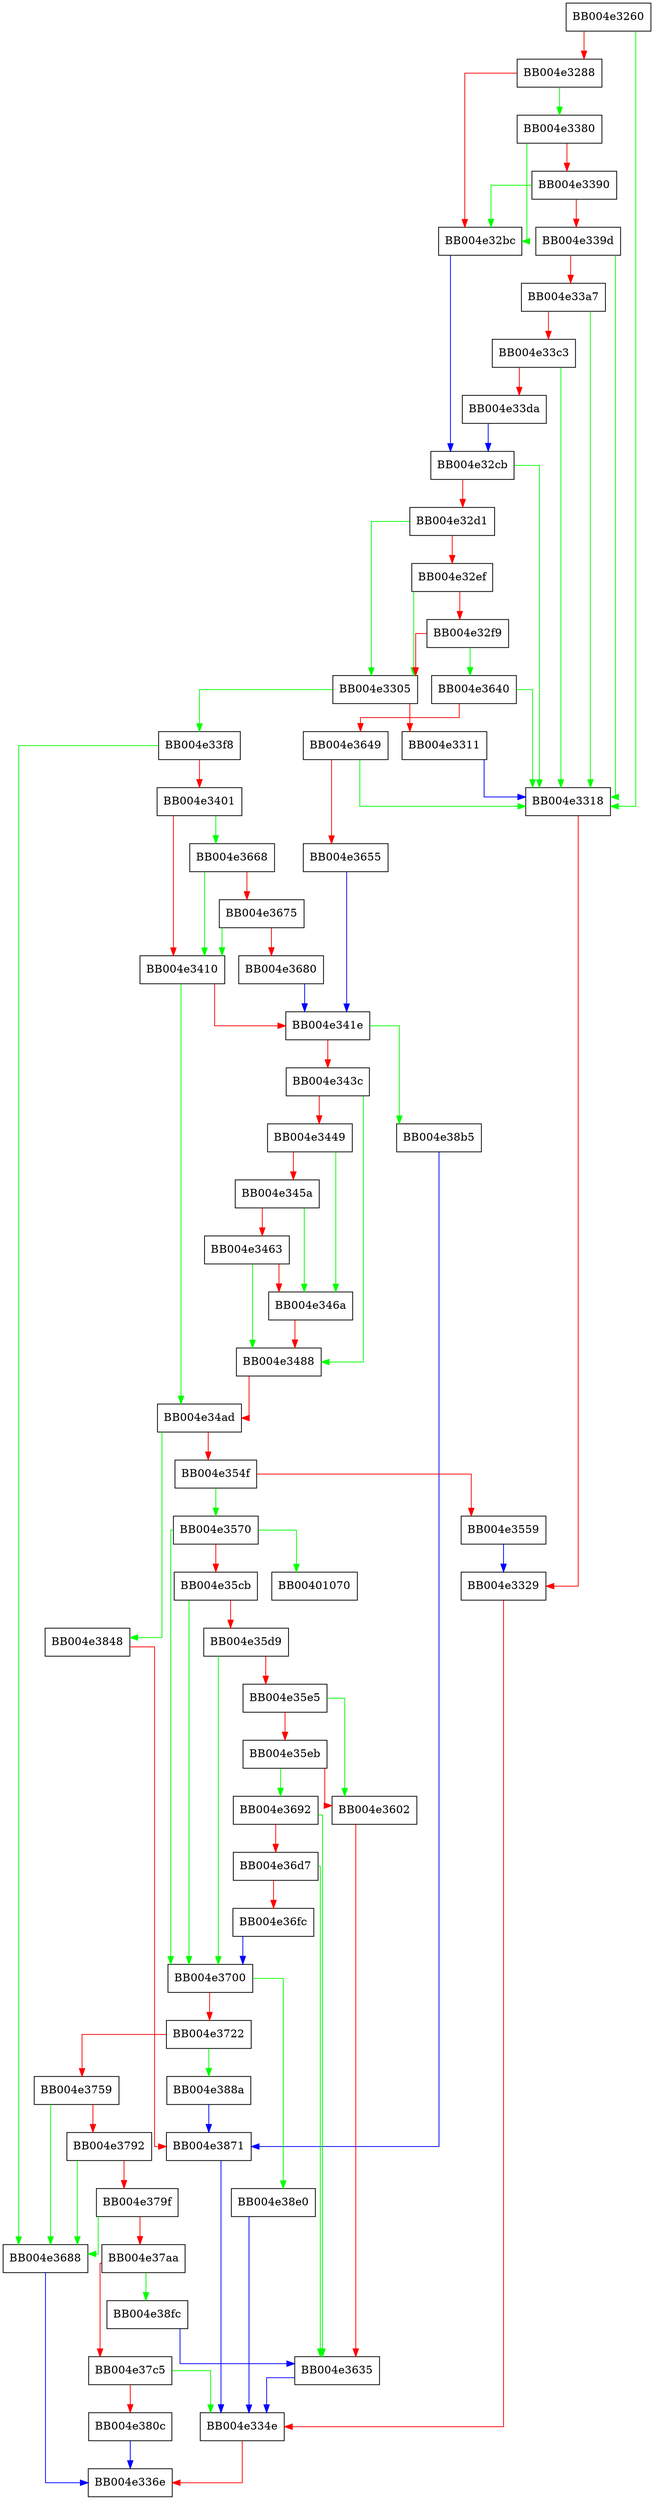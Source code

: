 digraph tls_process_new_session_ticket {
  node [shape="box"];
  graph [splines=ortho];
  BB004e3260 -> BB004e3318 [color="green"];
  BB004e3260 -> BB004e3288 [color="red"];
  BB004e3288 -> BB004e3380 [color="green"];
  BB004e3288 -> BB004e32bc [color="red"];
  BB004e32bc -> BB004e32cb [color="blue"];
  BB004e32cb -> BB004e3318 [color="green"];
  BB004e32cb -> BB004e32d1 [color="red"];
  BB004e32d1 -> BB004e3305 [color="green"];
  BB004e32d1 -> BB004e32ef [color="red"];
  BB004e32ef -> BB004e3305 [color="green"];
  BB004e32ef -> BB004e32f9 [color="red"];
  BB004e32f9 -> BB004e3640 [color="green"];
  BB004e32f9 -> BB004e3305 [color="red"];
  BB004e3305 -> BB004e33f8 [color="green"];
  BB004e3305 -> BB004e3311 [color="red"];
  BB004e3311 -> BB004e3318 [color="blue"];
  BB004e3318 -> BB004e3329 [color="red"];
  BB004e3329 -> BB004e334e [color="red"];
  BB004e334e -> BB004e336e [color="red"];
  BB004e3380 -> BB004e32bc [color="green"];
  BB004e3380 -> BB004e3390 [color="red"];
  BB004e3390 -> BB004e32bc [color="green"];
  BB004e3390 -> BB004e339d [color="red"];
  BB004e339d -> BB004e3318 [color="green"];
  BB004e339d -> BB004e33a7 [color="red"];
  BB004e33a7 -> BB004e3318 [color="green"];
  BB004e33a7 -> BB004e33c3 [color="red"];
  BB004e33c3 -> BB004e3318 [color="green"];
  BB004e33c3 -> BB004e33da [color="red"];
  BB004e33da -> BB004e32cb [color="blue"];
  BB004e33f8 -> BB004e3688 [color="green"];
  BB004e33f8 -> BB004e3401 [color="red"];
  BB004e3401 -> BB004e3668 [color="green"];
  BB004e3401 -> BB004e3410 [color="red"];
  BB004e3410 -> BB004e34ad [color="green"];
  BB004e3410 -> BB004e341e [color="red"];
  BB004e341e -> BB004e38b5 [color="green"];
  BB004e341e -> BB004e343c [color="red"];
  BB004e343c -> BB004e3488 [color="green"];
  BB004e343c -> BB004e3449 [color="red"];
  BB004e3449 -> BB004e346a [color="green"];
  BB004e3449 -> BB004e345a [color="red"];
  BB004e345a -> BB004e346a [color="green"];
  BB004e345a -> BB004e3463 [color="red"];
  BB004e3463 -> BB004e3488 [color="green"];
  BB004e3463 -> BB004e346a [color="red"];
  BB004e346a -> BB004e3488 [color="red"];
  BB004e3488 -> BB004e34ad [color="red"];
  BB004e34ad -> BB004e3848 [color="green"];
  BB004e34ad -> BB004e354f [color="red"];
  BB004e354f -> BB004e3570 [color="green"];
  BB004e354f -> BB004e3559 [color="red"];
  BB004e3559 -> BB004e3329 [color="blue"];
  BB004e3570 -> BB00401070 [color="green"];
  BB004e3570 -> BB004e3700 [color="green"];
  BB004e3570 -> BB004e35cb [color="red"];
  BB004e35cb -> BB004e3700 [color="green"];
  BB004e35cb -> BB004e35d9 [color="red"];
  BB004e35d9 -> BB004e3700 [color="green"];
  BB004e35d9 -> BB004e35e5 [color="red"];
  BB004e35e5 -> BB004e3602 [color="green"];
  BB004e35e5 -> BB004e35eb [color="red"];
  BB004e35eb -> BB004e3692 [color="green"];
  BB004e35eb -> BB004e3602 [color="red"];
  BB004e3602 -> BB004e3635 [color="red"];
  BB004e3635 -> BB004e334e [color="blue"];
  BB004e3640 -> BB004e3318 [color="green"];
  BB004e3640 -> BB004e3649 [color="red"];
  BB004e3649 -> BB004e3318 [color="green"];
  BB004e3649 -> BB004e3655 [color="red"];
  BB004e3655 -> BB004e341e [color="blue"];
  BB004e3668 -> BB004e3410 [color="green"];
  BB004e3668 -> BB004e3675 [color="red"];
  BB004e3675 -> BB004e3410 [color="green"];
  BB004e3675 -> BB004e3680 [color="red"];
  BB004e3680 -> BB004e341e [color="blue"];
  BB004e3688 -> BB004e336e [color="blue"];
  BB004e3692 -> BB004e3635 [color="green"];
  BB004e3692 -> BB004e36d7 [color="red"];
  BB004e36d7 -> BB004e3635 [color="green"];
  BB004e36d7 -> BB004e36fc [color="red"];
  BB004e36fc -> BB004e3700 [color="blue"];
  BB004e3700 -> BB004e38e0 [color="green"];
  BB004e3700 -> BB004e3722 [color="red"];
  BB004e3722 -> BB004e388a [color="green"];
  BB004e3722 -> BB004e3759 [color="red"];
  BB004e3759 -> BB004e3688 [color="green"];
  BB004e3759 -> BB004e3792 [color="red"];
  BB004e3792 -> BB004e3688 [color="green"];
  BB004e3792 -> BB004e379f [color="red"];
  BB004e379f -> BB004e3688 [color="green"];
  BB004e379f -> BB004e37aa [color="red"];
  BB004e37aa -> BB004e38fc [color="green"];
  BB004e37aa -> BB004e37c5 [color="red"];
  BB004e37c5 -> BB004e334e [color="green"];
  BB004e37c5 -> BB004e380c [color="red"];
  BB004e380c -> BB004e336e [color="blue"];
  BB004e3848 -> BB004e3871 [color="red"];
  BB004e3871 -> BB004e334e [color="blue"];
  BB004e388a -> BB004e3871 [color="blue"];
  BB004e38b5 -> BB004e3871 [color="blue"];
  BB004e38e0 -> BB004e334e [color="blue"];
  BB004e38fc -> BB004e3635 [color="blue"];
}